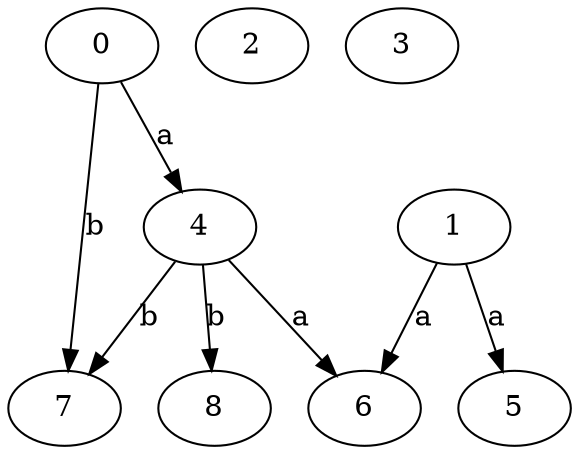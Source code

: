 strict digraph  {
0;
1;
4;
5;
2;
6;
7;
8;
3;
0 -> 4  [label=a];
0 -> 7  [label=b];
1 -> 5  [label=a];
1 -> 6  [label=a];
4 -> 6  [label=a];
4 -> 7  [label=b];
4 -> 8  [label=b];
}
